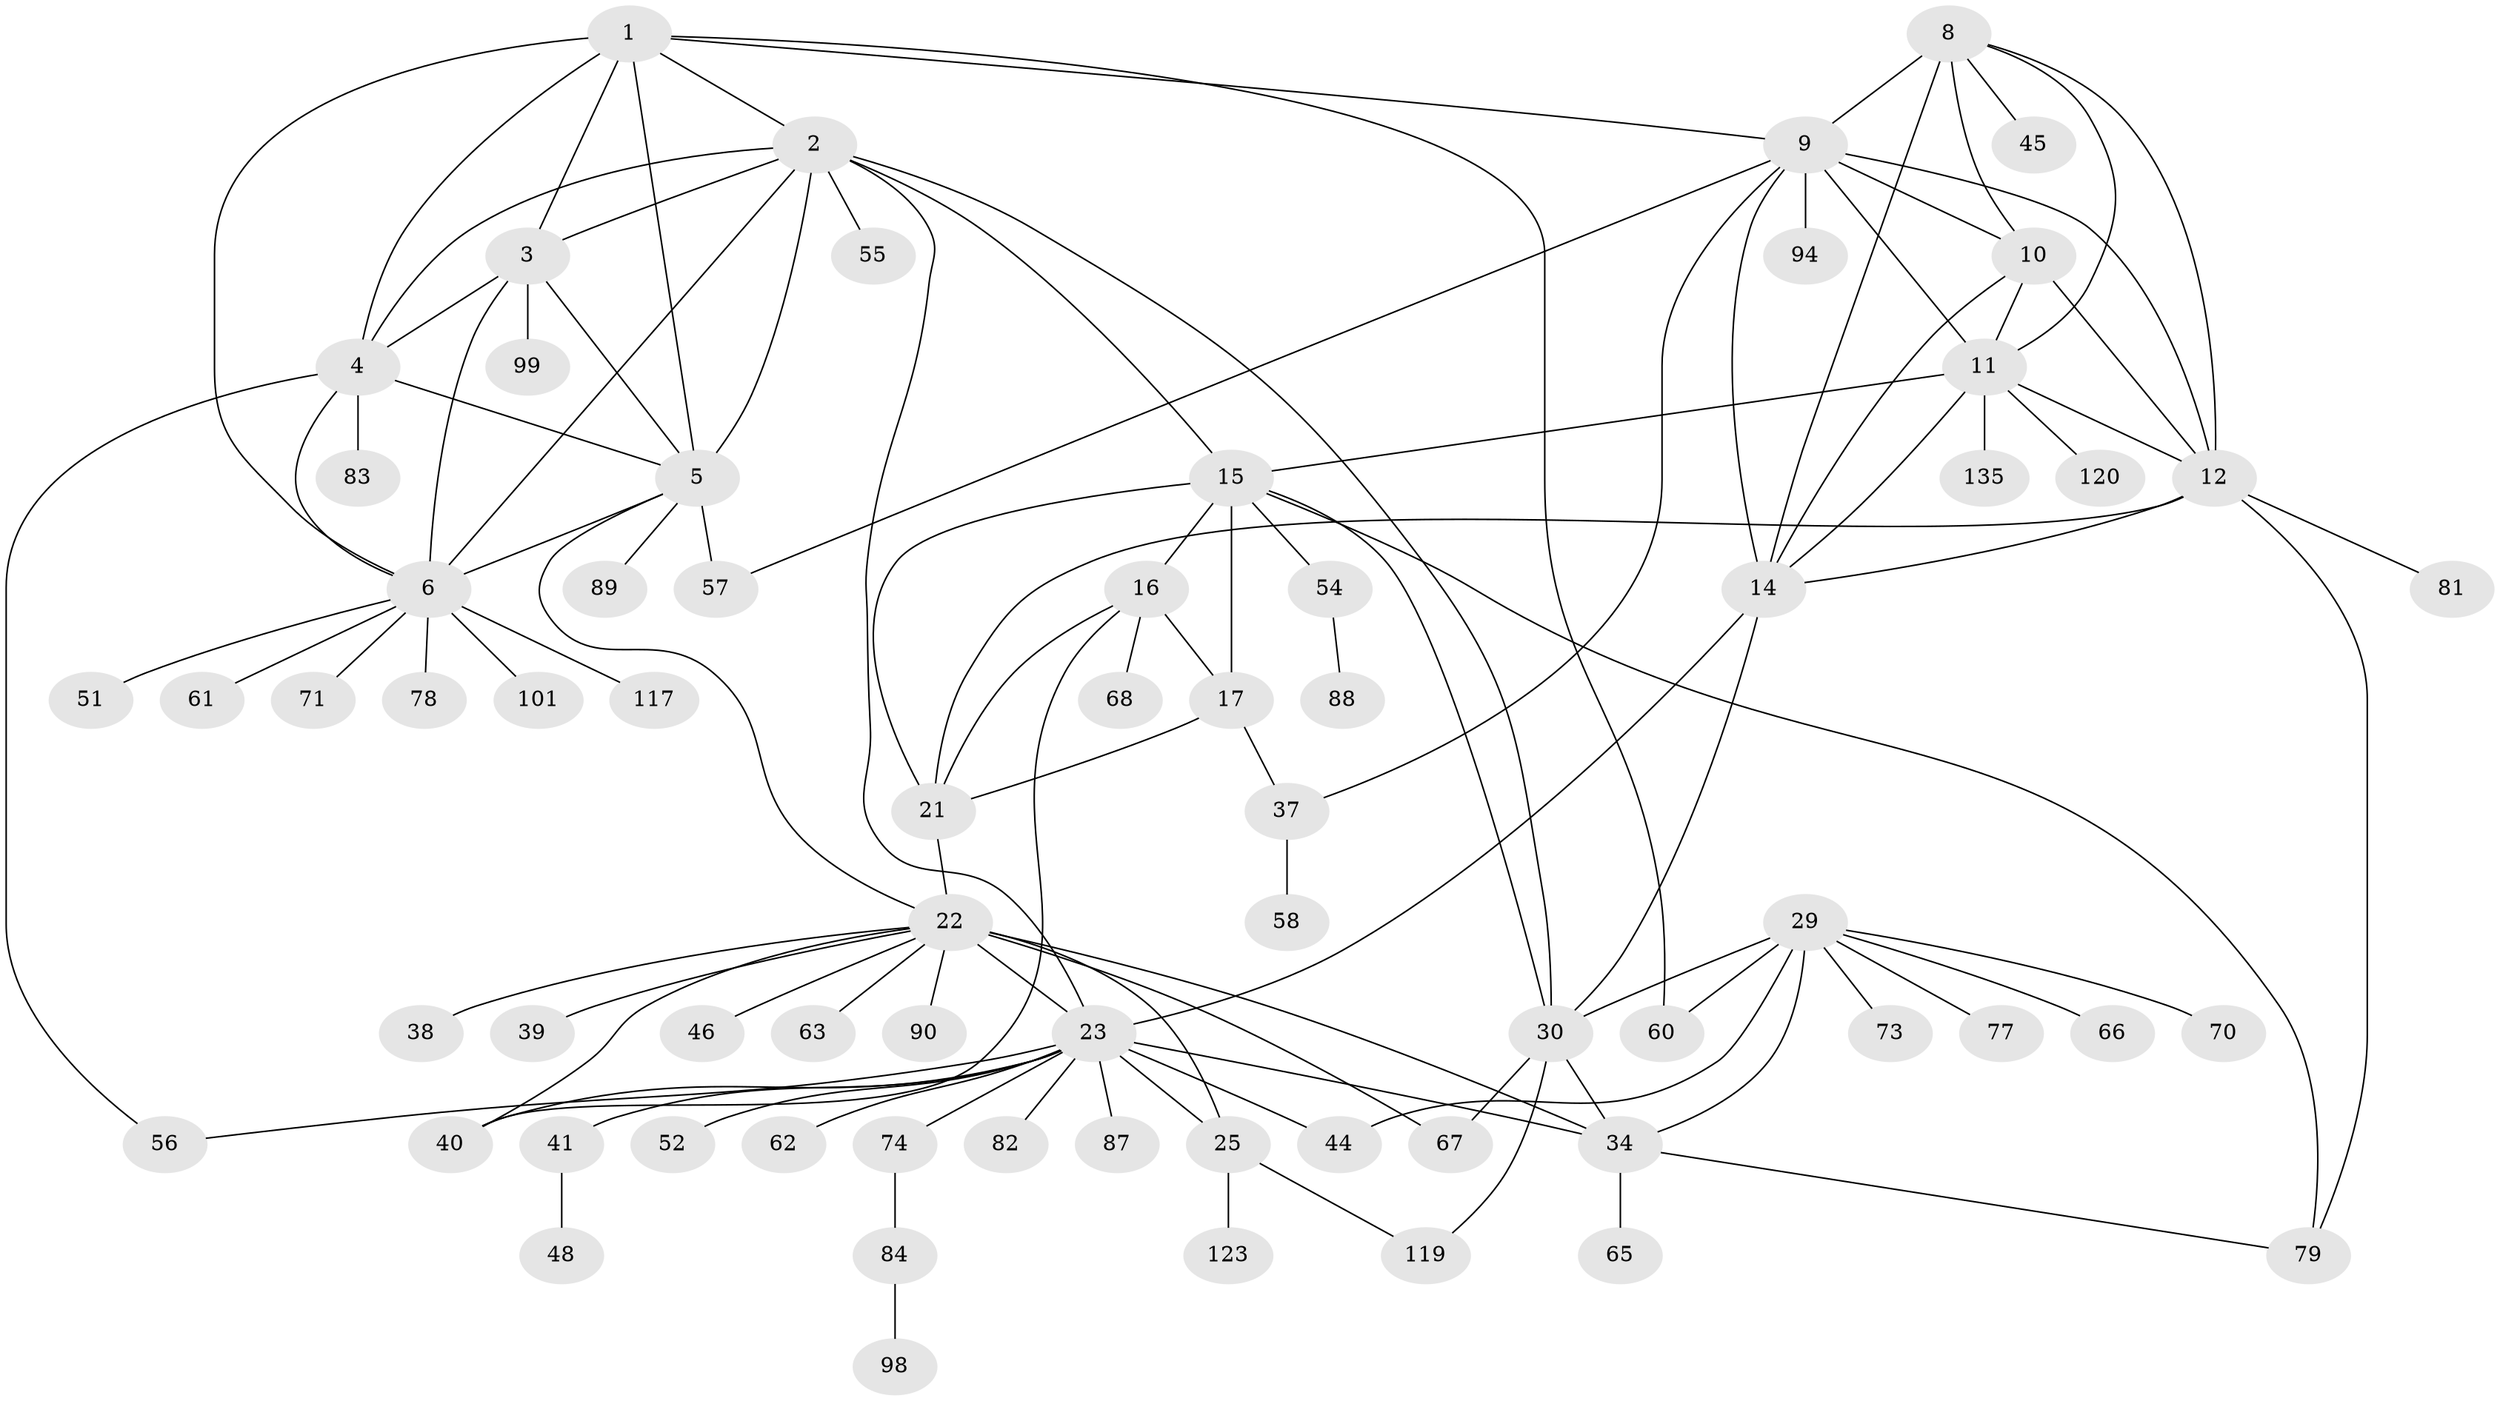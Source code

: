 // original degree distribution, {8: 0.06428571428571428, 11: 0.02857142857142857, 7: 0.02142857142857143, 12: 0.02857142857142857, 9: 0.04285714285714286, 6: 0.014285714285714285, 10: 0.04285714285714286, 16: 0.007142857142857143, 1: 0.5142857142857142, 2: 0.18571428571428572, 3: 0.05}
// Generated by graph-tools (version 1.1) at 2025/16/03/09/25 04:16:06]
// undirected, 70 vertices, 114 edges
graph export_dot {
graph [start="1"]
  node [color=gray90,style=filled];
  1;
  2;
  3;
  4;
  5 [super="+125+103+75"];
  6 [super="+7"];
  8 [super="+130+47"];
  9 [super="+13+107+95"];
  10;
  11;
  12 [super="+50"];
  14;
  15 [super="+109+104+18"];
  16 [super="+69+105+124+102"];
  17 [super="+36+42+19"];
  21;
  22 [super="+80+26+131"];
  23 [super="+43+114+96+24"];
  25;
  29 [super="+33+31+59"];
  30 [super="+35+64+137+32"];
  34;
  37 [super="+53"];
  38;
  39;
  40;
  41;
  44;
  45 [super="+126"];
  46 [super="+133"];
  48;
  51;
  52;
  54;
  55;
  56 [super="+91"];
  57;
  58;
  60;
  61;
  62 [super="+86"];
  63;
  65;
  66;
  67;
  68 [super="+110"];
  70;
  71 [super="+132"];
  73;
  74;
  77;
  78;
  79 [super="+127"];
  81 [super="+92"];
  82;
  83;
  84;
  87;
  88;
  89;
  90;
  94 [super="+115"];
  98;
  99;
  101;
  117;
  119;
  120;
  123;
  135;
  1 -- 2;
  1 -- 3;
  1 -- 4;
  1 -- 5;
  1 -- 6 [weight=2];
  1 -- 9;
  1 -- 60;
  2 -- 3;
  2 -- 4;
  2 -- 5;
  2 -- 6 [weight=2];
  2 -- 15 [weight=2];
  2 -- 55;
  2 -- 30;
  2 -- 23;
  3 -- 4;
  3 -- 5;
  3 -- 6 [weight=2];
  3 -- 99;
  4 -- 5;
  4 -- 6 [weight=2];
  4 -- 56;
  4 -- 83;
  5 -- 6 [weight=2];
  5 -- 57;
  5 -- 89;
  5 -- 22;
  6 -- 78;
  6 -- 101;
  6 -- 71;
  6 -- 51;
  6 -- 117;
  6 -- 61;
  8 -- 9 [weight=2];
  8 -- 10;
  8 -- 11;
  8 -- 12;
  8 -- 14;
  8 -- 45;
  9 -- 10 [weight=2];
  9 -- 11 [weight=2];
  9 -- 12 [weight=2];
  9 -- 14 [weight=2];
  9 -- 57;
  9 -- 94;
  9 -- 37;
  10 -- 11;
  10 -- 12;
  10 -- 14;
  11 -- 12;
  11 -- 14;
  11 -- 120;
  11 -- 135;
  11 -- 15;
  12 -- 14;
  12 -- 21;
  12 -- 79;
  12 -- 81;
  14 -- 23;
  14 -- 30;
  15 -- 16 [weight=3];
  15 -- 17 [weight=6];
  15 -- 21 [weight=3];
  15 -- 30;
  15 -- 54;
  15 -- 79;
  16 -- 17 [weight=2];
  16 -- 21;
  16 -- 40;
  16 -- 68;
  17 -- 21 [weight=2];
  17 -- 37;
  21 -- 22;
  22 -- 23 [weight=9];
  22 -- 25 [weight=3];
  22 -- 90;
  22 -- 34;
  22 -- 67;
  22 -- 38;
  22 -- 39;
  22 -- 40;
  22 -- 46;
  22 -- 63;
  23 -- 25 [weight=3];
  23 -- 41;
  23 -- 52;
  23 -- 62;
  23 -- 44 [weight=2];
  23 -- 34;
  23 -- 40;
  23 -- 74;
  23 -- 82;
  23 -- 87;
  23 -- 56;
  25 -- 119;
  25 -- 123;
  29 -- 30 [weight=9];
  29 -- 34 [weight=3];
  29 -- 66;
  29 -- 73;
  29 -- 44;
  29 -- 70;
  29 -- 77;
  29 -- 60;
  30 -- 34 [weight=3];
  30 -- 67;
  30 -- 119;
  34 -- 65;
  34 -- 79;
  37 -- 58;
  41 -- 48;
  54 -- 88;
  74 -- 84;
  84 -- 98;
}
